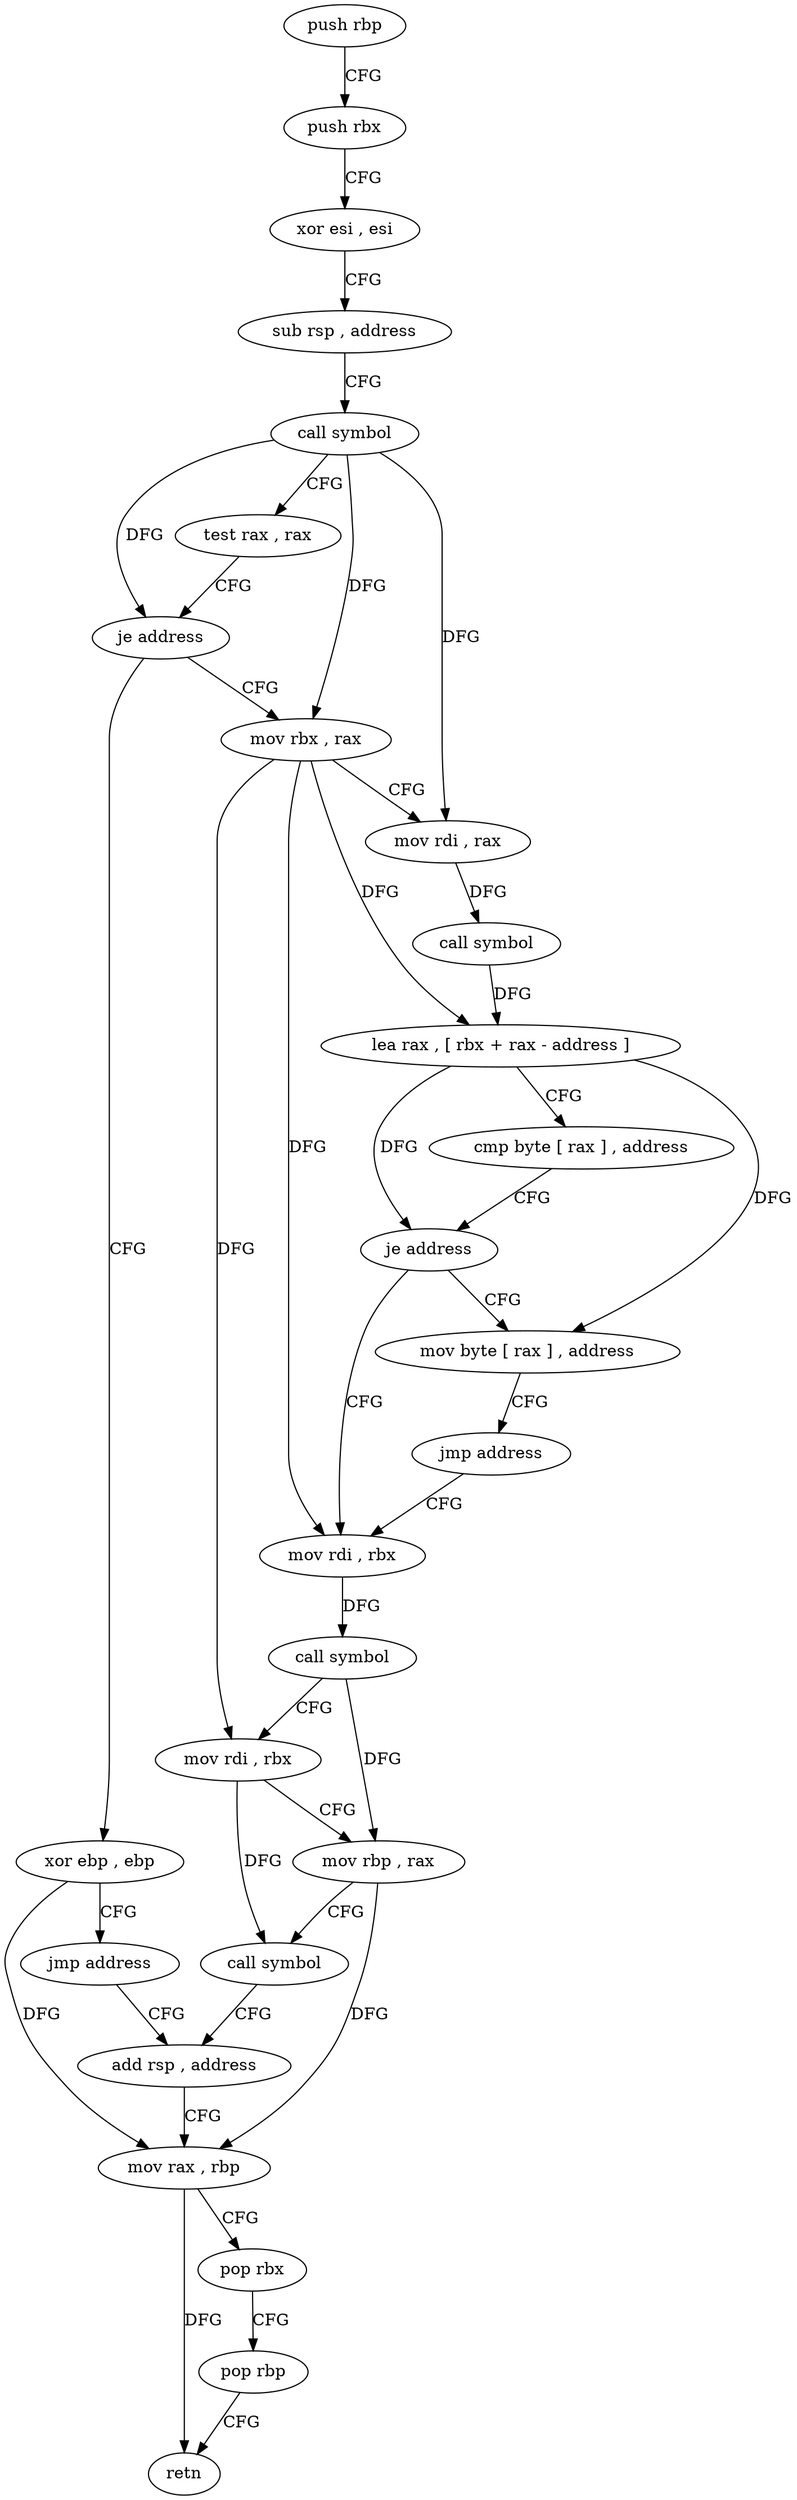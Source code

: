 digraph "func" {
"83824" [label = "push rbp" ]
"83825" [label = "push rbx" ]
"83826" [label = "xor esi , esi" ]
"83828" [label = "sub rsp , address" ]
"83832" [label = "call symbol" ]
"83837" [label = "test rax , rax" ]
"83840" [label = "je address" ]
"83904" [label = "xor ebp , ebp" ]
"83842" [label = "mov rbx , rax" ]
"83906" [label = "jmp address" ]
"83882" [label = "add rsp , address" ]
"83845" [label = "mov rdi , rax" ]
"83848" [label = "call symbol" ]
"83853" [label = "lea rax , [ rbx + rax - address ]" ]
"83858" [label = "cmp byte [ rax ] , address" ]
"83861" [label = "je address" ]
"83896" [label = "mov byte [ rax ] , address" ]
"83863" [label = "mov rdi , rbx" ]
"83886" [label = "mov rax , rbp" ]
"83889" [label = "pop rbx" ]
"83890" [label = "pop rbp" ]
"83891" [label = "retn" ]
"83899" [label = "jmp address" ]
"83866" [label = "call symbol" ]
"83871" [label = "mov rdi , rbx" ]
"83874" [label = "mov rbp , rax" ]
"83877" [label = "call symbol" ]
"83824" -> "83825" [ label = "CFG" ]
"83825" -> "83826" [ label = "CFG" ]
"83826" -> "83828" [ label = "CFG" ]
"83828" -> "83832" [ label = "CFG" ]
"83832" -> "83837" [ label = "CFG" ]
"83832" -> "83840" [ label = "DFG" ]
"83832" -> "83842" [ label = "DFG" ]
"83832" -> "83845" [ label = "DFG" ]
"83837" -> "83840" [ label = "CFG" ]
"83840" -> "83904" [ label = "CFG" ]
"83840" -> "83842" [ label = "CFG" ]
"83904" -> "83906" [ label = "CFG" ]
"83904" -> "83886" [ label = "DFG" ]
"83842" -> "83845" [ label = "CFG" ]
"83842" -> "83853" [ label = "DFG" ]
"83842" -> "83863" [ label = "DFG" ]
"83842" -> "83871" [ label = "DFG" ]
"83906" -> "83882" [ label = "CFG" ]
"83882" -> "83886" [ label = "CFG" ]
"83845" -> "83848" [ label = "DFG" ]
"83848" -> "83853" [ label = "DFG" ]
"83853" -> "83858" [ label = "CFG" ]
"83853" -> "83861" [ label = "DFG" ]
"83853" -> "83896" [ label = "DFG" ]
"83858" -> "83861" [ label = "CFG" ]
"83861" -> "83896" [ label = "CFG" ]
"83861" -> "83863" [ label = "CFG" ]
"83896" -> "83899" [ label = "CFG" ]
"83863" -> "83866" [ label = "DFG" ]
"83886" -> "83889" [ label = "CFG" ]
"83886" -> "83891" [ label = "DFG" ]
"83889" -> "83890" [ label = "CFG" ]
"83890" -> "83891" [ label = "CFG" ]
"83899" -> "83863" [ label = "CFG" ]
"83866" -> "83871" [ label = "CFG" ]
"83866" -> "83874" [ label = "DFG" ]
"83871" -> "83874" [ label = "CFG" ]
"83871" -> "83877" [ label = "DFG" ]
"83874" -> "83877" [ label = "CFG" ]
"83874" -> "83886" [ label = "DFG" ]
"83877" -> "83882" [ label = "CFG" ]
}
